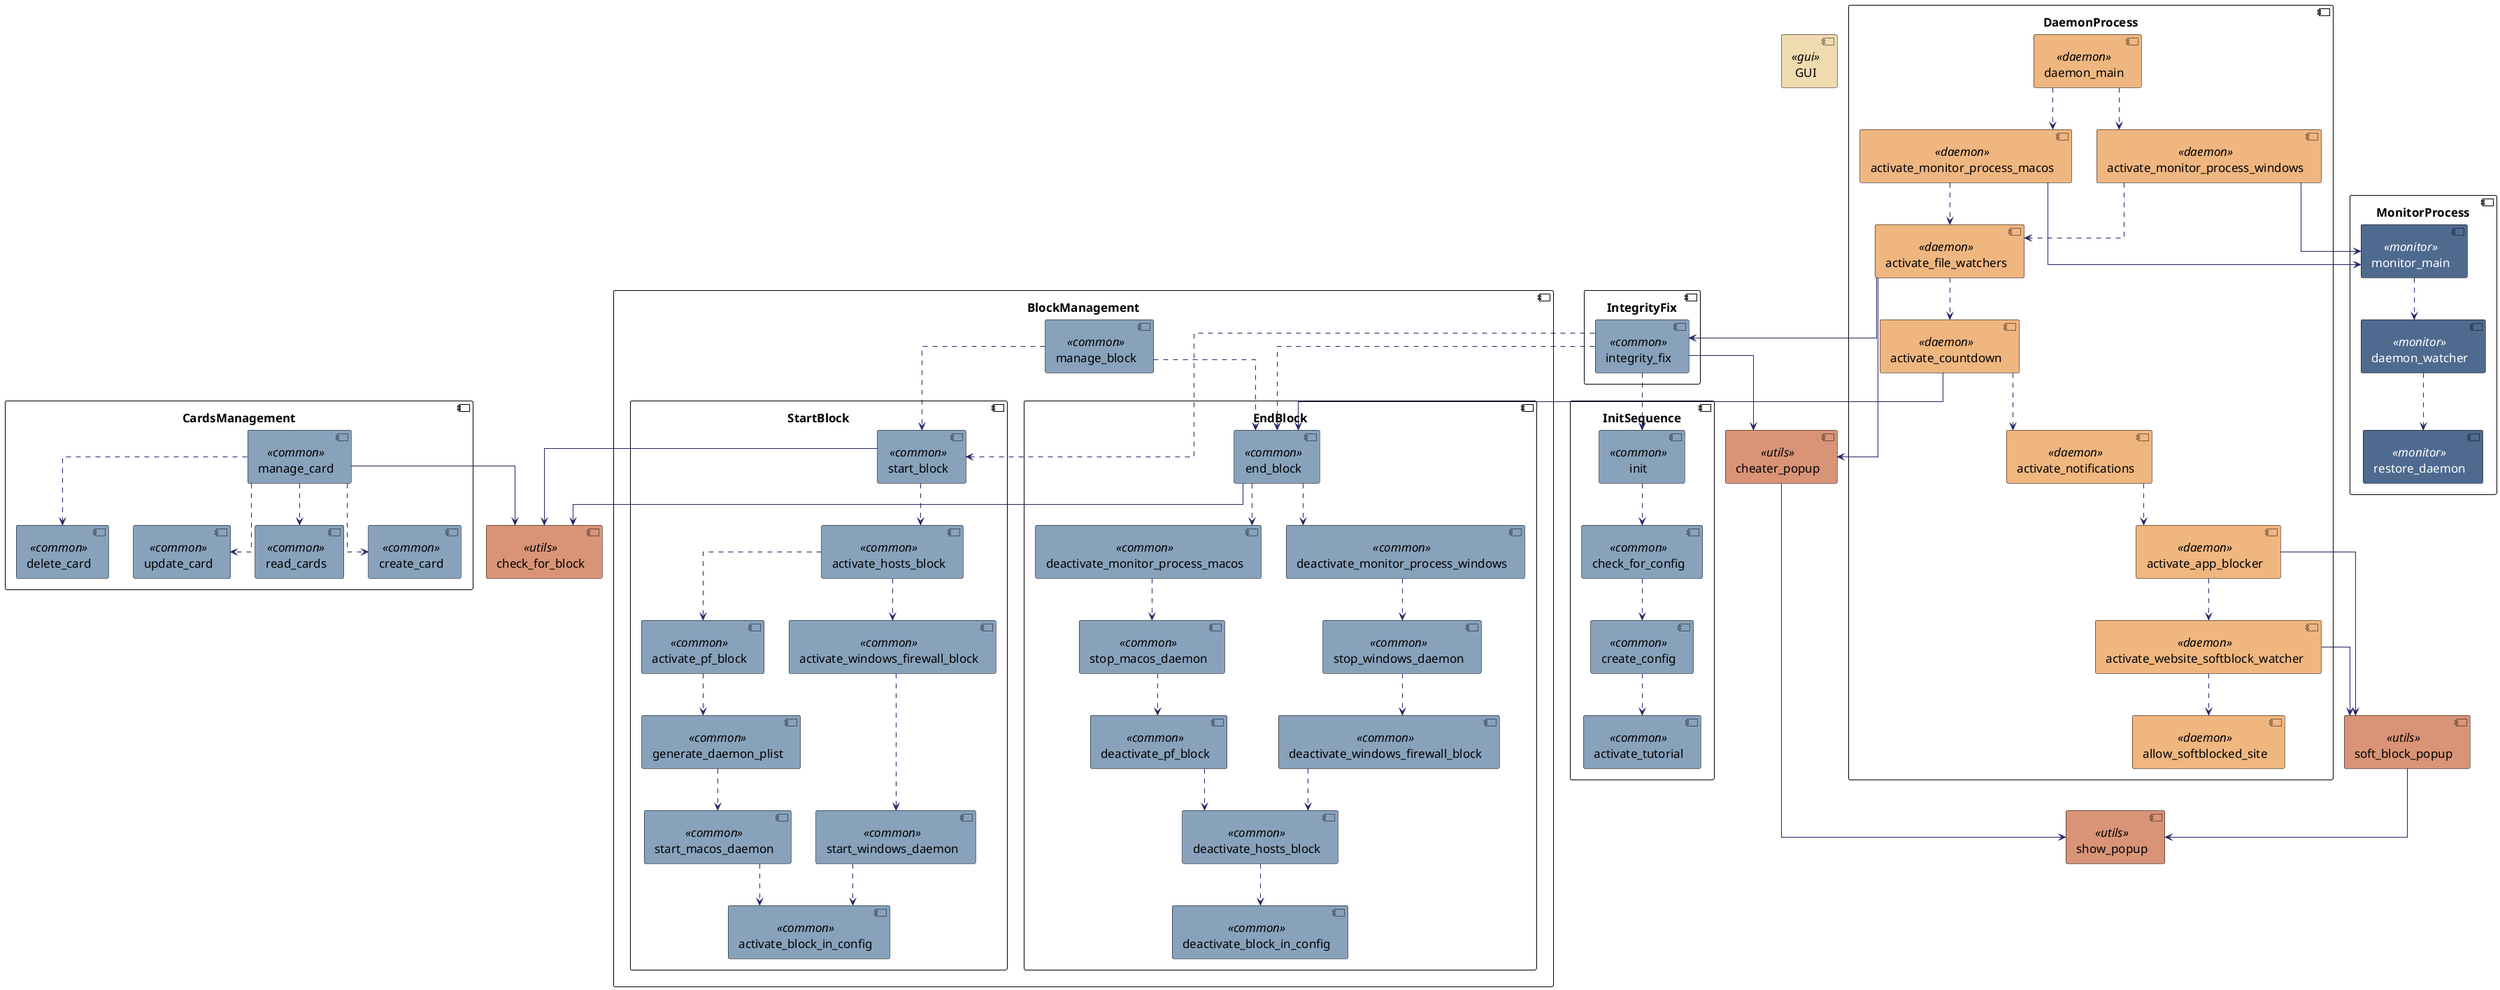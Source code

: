 @startuml
skinparam componentStyle uml2
skinparam linetype ortho
skinparam ArrowFontStyle normal

skinparam component {
    FontColor          black
    FontColor<<monitor>> white
    AttributeFontColor black
    FontSize           17
    AttributeFontSize  15
    AttributeFontname  Droid Sans Mono
    BackgroundColor<<gui>> #f0dbb0
    BackgroundColor<<common>> #88a2bc
    BackgroundColor<<utils>> #d99477
    BackgroundColor<<daemon>> #efb680
    BackgroundColor<<monitor>> #4f6a8f
    BorderColor        black
    ArrowColor         #222266
}


[GUI] <<gui>>

[check_for_block] <<utils>>
[cheater_popup] <<utils>>
[soft_block_popup] <<utils>>
[show_popup] <<utils>>

[cheater_popup] --> [show_popup]
[soft_block_popup] --> [show_popup]

component InitSequence {
    [init] <<common>>
    [check_for_config] <<common>>
    [create_config] <<common>>
    [activate_tutorial] <<common>>

    [init] .down.> [check_for_config]
    [check_for_config] .down.> [create_config]
    [create_config] .down.> [activate_tutorial]
}


component CardsManagement {
    [manage_card] <<common>>
    [read_cards] <<common>>
    [create_card] <<common>>
    [delete_card] <<common>>
    [update_card] <<common>>

    [manage_card] --> [check_for_block]
    [manage_card] .down.> [create_card]
    [manage_card] .down.> [read_cards]
    [manage_card] .down.> [update_card]
    [manage_card] .down.> [delete_card]
}

component BlockManagement {
    [manage_block] <<common>>

    component StartBlock {
        [start_block] <<common>>
        [activate_hosts_block] <<common>>
        [activate_pf_block] <<common>>
        [activate_windows_firewall_block] <<common>>
        [generate_daemon_plist] <<common>>
        [start_macos_daemon] <<common>>
        [start_windows_daemon] <<common>>
        [activate_block_in_config] <<common>>

        [manage_block] .down.> [start_block]

        [start_block] --> [check_for_block]
        [start_block] .down.> [activate_hosts_block]

        [activate_hosts_block] .down.> [activate_pf_block]
        [activate_hosts_block] .down.> [activate_windows_firewall_block]

        [activate_pf_block] .down.> [generate_daemon_plist]
        [activate_windows_firewall_block] .down.> [start_windows_daemon]

        [generate_daemon_plist] .down.> [start_macos_daemon]
        [start_macos_daemon] .down.> [activate_block_in_config]
        [start_windows_daemon] .down.> [activate_block_in_config]
    }

    component EndBlock {
        [end_block] <<common>>
        [deactivate_monitor_process_macos] <<common>>
        [deactivate_monitor_process_windows] <<common>>
        [deactivate_hosts_block] <<common>>
        [deactivate_pf_block] <<common>>
        [deactivate_windows_firewall_block] <<common>>
        [stop_macos_daemon] <<common>>
        [stop_windows_daemon] <<common>>
        [deactivate_block_in_config] <<common>>

        [manage_block] .down.> [end_block]

        [end_block] --> [check_for_block]
        [end_block] .down.> [deactivate_monitor_process_macos]
        [end_block] .down.> [deactivate_monitor_process_windows]
        [deactivate_monitor_process_macos] .down.> [stop_macos_daemon]
        [deactivate_monitor_process_windows] .down.> [stop_windows_daemon]

        [stop_macos_daemon] .down.> [deactivate_pf_block]
        [stop_windows_daemon] .down.> [deactivate_windows_firewall_block]

        [deactivate_pf_block] .down.> [deactivate_hosts_block]
        [deactivate_windows_firewall_block] .down.> [deactivate_hosts_block]

        [deactivate_hosts_block] .down.> [deactivate_block_in_config]
    }
}


component IntegrityFix {
    [integrity_fix] <<common>>

    [integrity_fix] .down.> [init]
    [integrity_fix] --> [cheater_popup]
    [integrity_fix] .down.> [end_block]
    [integrity_fix] .down.> [start_block]
}


component MonitorProcess {
    [monitor_main] <<monitor>>
    [daemon_watcher] <<monitor>>
    [restore_daemon] <<monitor>>

    [monitor_main] .down.> [daemon_watcher]
    [daemon_watcher] .down.> [restore_daemon]
}


component DaemonProcess {
    [daemon_main] <<daemon>>
    [activate_monitor_process_macos] <<daemon>>
    [activate_monitor_process_windows] <<daemon>>
    [activate_file_watchers] <<daemon>>
    [activate_countdown] <<daemon>>
    [activate_notifications] <<daemon>>
    [activate_app_blocker] <<daemon>>
    [activate_website_softblock_watcher] <<daemon>>
    [allow_softblocked_site] <<daemon>>

    [daemon_main] .down.> [activate_monitor_process_macos]
    [daemon_main] .down.> [activate_monitor_process_windows]
    [activate_monitor_process_macos] --> [monitor_main]
    [activate_monitor_process_windows] --> [monitor_main]

    [activate_monitor_process_macos] .down.> [activate_file_watchers]
    [activate_monitor_process_windows] .down.> [activate_file_watchers]
    [activate_file_watchers] --> [integrity_fix]
    [activate_file_watchers] --> [cheater_popup]

    [activate_file_watchers] .down.> [activate_countdown]
    [activate_countdown] --> [end_block]

    [activate_countdown] .down.> [activate_notifications]
    [activate_notifications] .down.> [activate_app_blocker]
    [activate_app_blocker] --> [soft_block_popup]

    [activate_app_blocker] .down.> [activate_website_softblock_watcher]
    [activate_website_softblock_watcher] --> [soft_block_popup]
    [activate_website_softblock_watcher] .down.> [allow_softblocked_site]
}


@enduml
